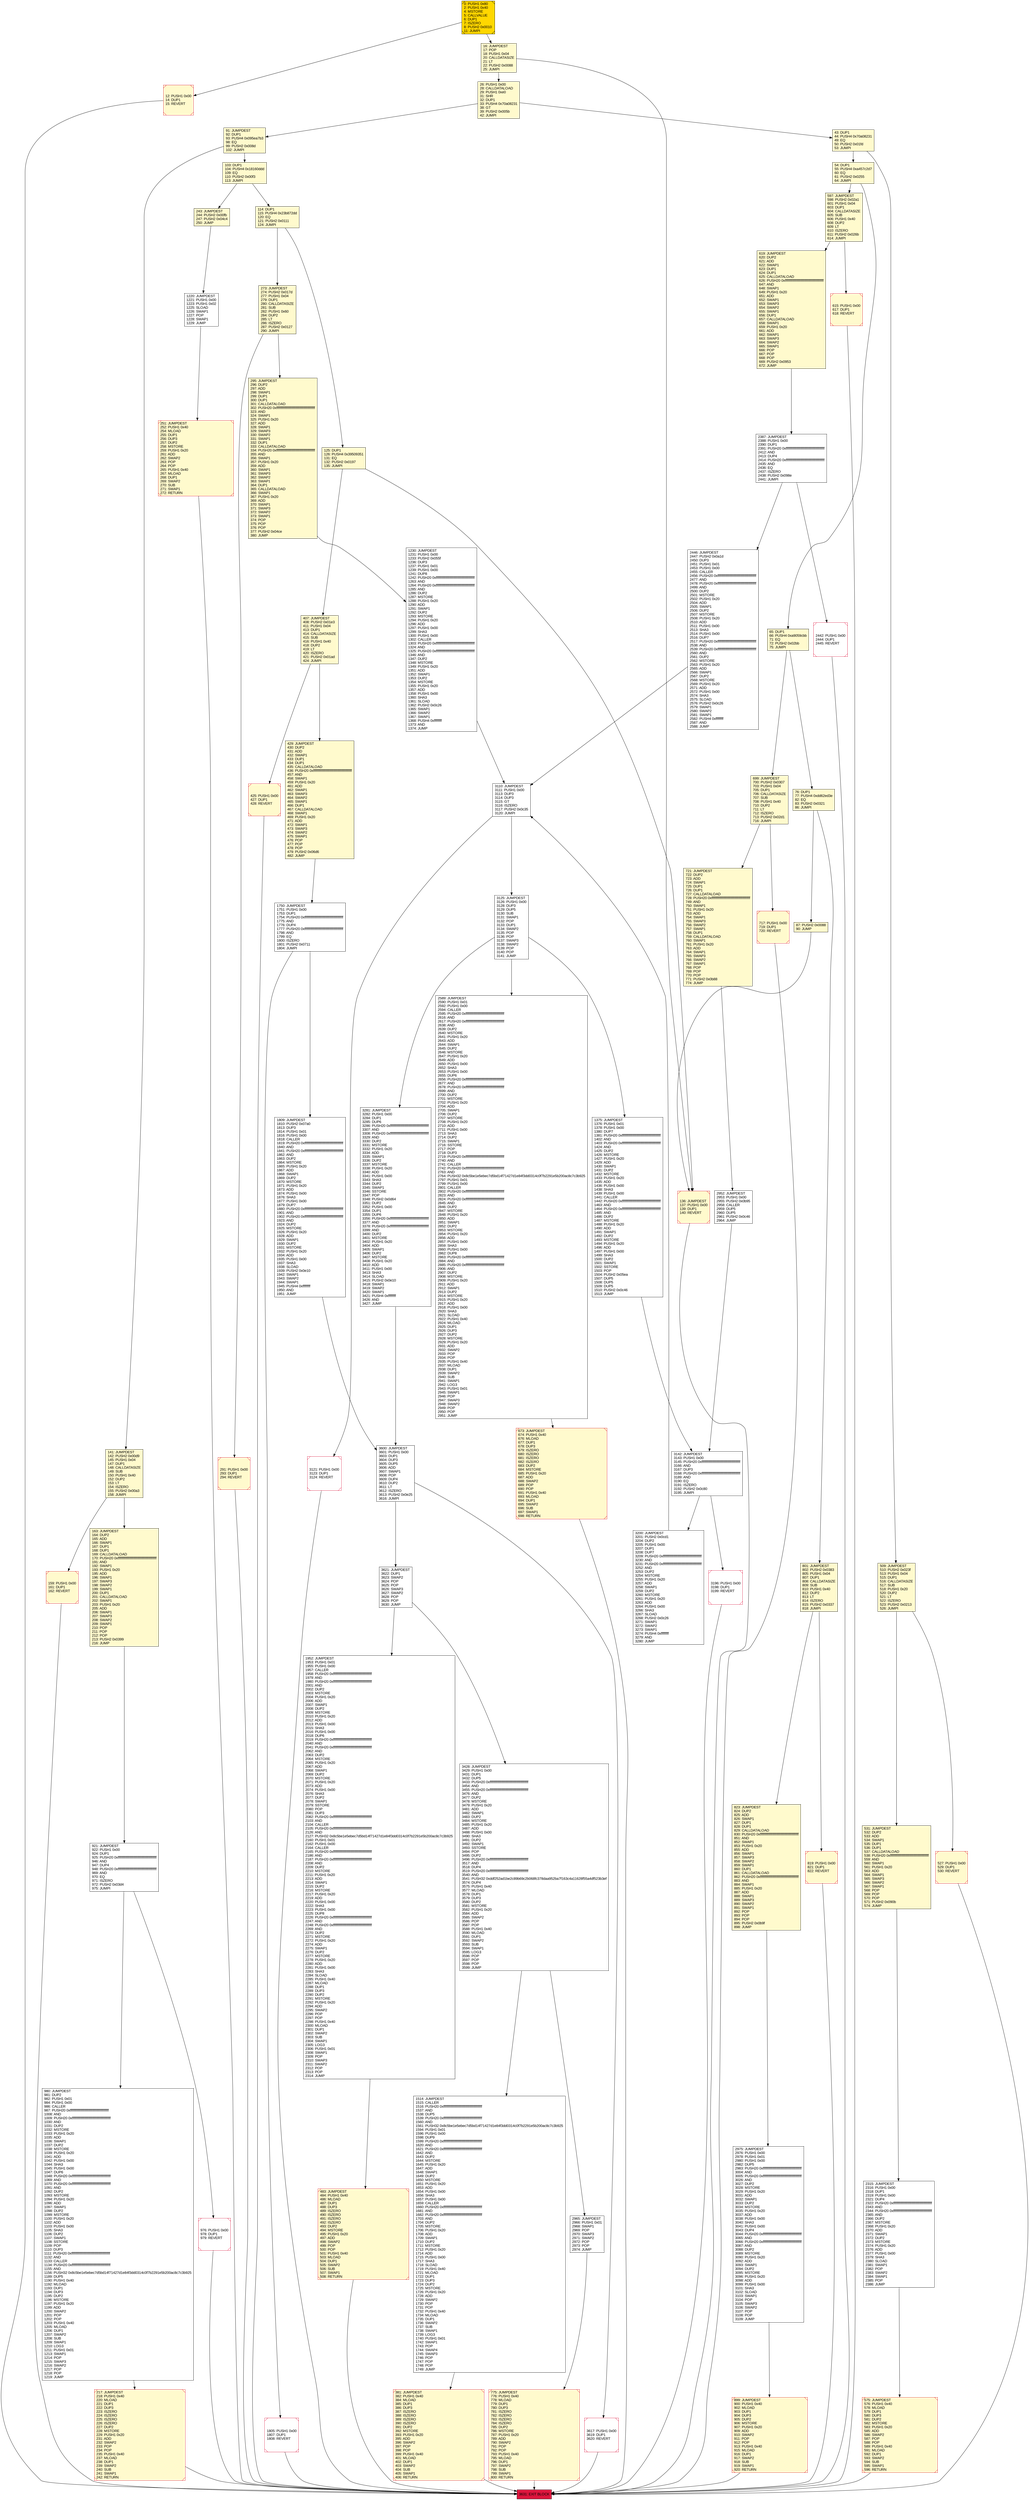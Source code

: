 digraph G {
bgcolor=transparent rankdir=UD;
node [shape=box style=filled color=black fillcolor=white fontname=arial fontcolor=black];
3617 [label="3617: PUSH1 0x00\l3619: DUP1\l3620: REVERT\l" shape=Msquare color=crimson ];
291 [label="291: PUSH1 0x00\l293: DUP1\l294: REVERT\l" fillcolor=lemonchiffon shape=Msquare color=crimson ];
3281 [label="3281: JUMPDEST\l3282: PUSH1 0x00\l3284: DUP1\l3285: DUP6\l3286: PUSH20 0xffffffffffffffffffffffffffffffffffffffff\l3307: AND\l3308: PUSH20 0xffffffffffffffffffffffffffffffffffffffff\l3329: AND\l3330: DUP2\l3331: MSTORE\l3332: PUSH1 0x20\l3334: ADD\l3335: SWAP1\l3336: DUP2\l3337: MSTORE\l3338: PUSH1 0x20\l3340: ADD\l3341: PUSH1 0x00\l3343: SHA3\l3344: DUP2\l3345: SWAP1\l3346: SSTORE\l3347: POP\l3348: PUSH2 0x0d64\l3351: DUP2\l3352: PUSH1 0x00\l3354: DUP1\l3355: DUP6\l3356: PUSH20 0xffffffffffffffffffffffffffffffffffffffff\l3377: AND\l3378: PUSH20 0xffffffffffffffffffffffffffffffffffffffff\l3399: AND\l3400: DUP2\l3401: MSTORE\l3402: PUSH1 0x20\l3404: ADD\l3405: SWAP1\l3406: DUP2\l3407: MSTORE\l3408: PUSH1 0x20\l3410: ADD\l3411: PUSH1 0x00\l3413: SHA3\l3414: SLOAD\l3415: PUSH2 0x0e10\l3418: SWAP1\l3419: SWAP2\l3420: SWAP1\l3421: PUSH4 0xffffffff\l3426: AND\l3427: JUMP\l" ];
425 [label="425: PUSH1 0x00\l427: DUP1\l428: REVERT\l" fillcolor=lemonchiffon shape=Msquare color=crimson ];
1220 [label="1220: JUMPDEST\l1221: PUSH1 0x00\l1223: PUSH1 0x02\l1225: SLOAD\l1226: SWAP1\l1227: POP\l1228: SWAP1\l1229: JUMP\l" ];
575 [label="575: JUMPDEST\l576: PUSH1 0x40\l578: MLOAD\l579: DUP1\l580: DUP3\l581: DUP2\l582: MSTORE\l583: PUSH1 0x20\l585: ADD\l586: SWAP2\l587: POP\l588: POP\l589: PUSH1 0x40\l591: MLOAD\l592: DUP1\l593: SWAP2\l594: SUB\l595: SWAP1\l596: RETURN\l" fillcolor=lemonchiffon shape=Msquare color=crimson ];
136 [label="136: JUMPDEST\l137: PUSH1 0x00\l139: DUP1\l140: REVERT\l" fillcolor=lemonchiffon shape=Msquare color=crimson ];
2952 [label="2952: JUMPDEST\l2953: PUSH1 0x00\l2955: PUSH2 0x0b95\l2958: CALLER\l2959: DUP5\l2960: DUP5\l2961: PUSH2 0x0c46\l2964: JUMP\l" ];
429 [label="429: JUMPDEST\l430: DUP2\l431: ADD\l432: SWAP1\l433: DUP1\l434: DUP1\l435: CALLDATALOAD\l436: PUSH20 0xffffffffffffffffffffffffffffffffffffffff\l457: AND\l458: SWAP1\l459: PUSH1 0x20\l461: ADD\l462: SWAP1\l463: SWAP3\l464: SWAP2\l465: SWAP1\l466: DUP1\l467: CALLDATALOAD\l468: SWAP1\l469: PUSH1 0x20\l471: ADD\l472: SWAP1\l473: SWAP3\l474: SWAP2\l475: SWAP1\l476: POP\l477: POP\l478: POP\l479: PUSH2 0x06d6\l482: JUMP\l" fillcolor=lemonchiffon ];
3121 [label="3121: PUSH1 0x00\l3123: DUP1\l3124: REVERT\l" shape=Msquare color=crimson ];
819 [label="819: PUSH1 0x00\l821: DUP1\l822: REVERT\l" fillcolor=lemonchiffon shape=Msquare color=crimson ];
163 [label="163: JUMPDEST\l164: DUP2\l165: ADD\l166: SWAP1\l167: DUP1\l168: DUP1\l169: CALLDATALOAD\l170: PUSH20 0xffffffffffffffffffffffffffffffffffffffff\l191: AND\l192: SWAP1\l193: PUSH1 0x20\l195: ADD\l196: SWAP1\l197: SWAP3\l198: SWAP2\l199: SWAP1\l200: DUP1\l201: CALLDATALOAD\l202: SWAP1\l203: PUSH1 0x20\l205: ADD\l206: SWAP1\l207: SWAP3\l208: SWAP2\l209: SWAP1\l210: POP\l211: POP\l212: POP\l213: PUSH2 0x0399\l216: JUMP\l" fillcolor=lemonchiffon ];
2975 [label="2975: JUMPDEST\l2976: PUSH1 0x00\l2978: PUSH1 0x01\l2980: PUSH1 0x00\l2982: DUP5\l2983: PUSH20 0xffffffffffffffffffffffffffffffffffffffff\l3004: AND\l3005: PUSH20 0xffffffffffffffffffffffffffffffffffffffff\l3026: AND\l3027: DUP2\l3028: MSTORE\l3029: PUSH1 0x20\l3031: ADD\l3032: SWAP1\l3033: DUP2\l3034: MSTORE\l3035: PUSH1 0x20\l3037: ADD\l3038: PUSH1 0x00\l3040: SHA3\l3041: PUSH1 0x00\l3043: DUP4\l3044: PUSH20 0xffffffffffffffffffffffffffffffffffffffff\l3065: AND\l3066: PUSH20 0xffffffffffffffffffffffffffffffffffffffff\l3087: AND\l3088: DUP2\l3089: MSTORE\l3090: PUSH1 0x20\l3092: ADD\l3093: SWAP1\l3094: DUP2\l3095: MSTORE\l3096: PUSH1 0x20\l3098: ADD\l3099: PUSH1 0x00\l3101: SHA3\l3102: SLOAD\l3103: SWAP1\l3104: POP\l3105: SWAP3\l3106: SWAP2\l3107: POP\l3108: POP\l3109: JUMP\l" ];
0 [label="0: PUSH1 0x80\l2: PUSH1 0x40\l4: MSTORE\l5: CALLVALUE\l6: DUP1\l7: ISZERO\l8: PUSH2 0x0010\l11: JUMPI\l" fillcolor=lemonchiffon shape=Msquare fillcolor=gold ];
3600 [label="3600: JUMPDEST\l3601: PUSH1 0x00\l3603: DUP1\l3604: DUP3\l3605: DUP5\l3606: ADD\l3607: SWAP1\l3608: POP\l3609: DUP4\l3610: DUP2\l3611: LT\l3612: ISZERO\l3613: PUSH2 0x0e25\l3616: JUMPI\l" ];
1375 [label="1375: JUMPDEST\l1376: PUSH1 0x01\l1378: PUSH1 0x00\l1380: DUP7\l1381: PUSH20 0xffffffffffffffffffffffffffffffffffffffff\l1402: AND\l1403: PUSH20 0xffffffffffffffffffffffffffffffffffffffff\l1424: AND\l1425: DUP2\l1426: MSTORE\l1427: PUSH1 0x20\l1429: ADD\l1430: SWAP1\l1431: DUP2\l1432: MSTORE\l1433: PUSH1 0x20\l1435: ADD\l1436: PUSH1 0x00\l1438: SHA3\l1439: PUSH1 0x00\l1441: CALLER\l1442: PUSH20 0xffffffffffffffffffffffffffffffffffffffff\l1463: AND\l1464: PUSH20 0xffffffffffffffffffffffffffffffffffffffff\l1485: AND\l1486: DUP2\l1487: MSTORE\l1488: PUSH1 0x20\l1490: ADD\l1491: SWAP1\l1492: DUP2\l1493: MSTORE\l1494: PUSH1 0x20\l1496: ADD\l1497: PUSH1 0x00\l1499: SHA3\l1500: DUP2\l1501: SWAP1\l1502: SSTORE\l1503: POP\l1504: PUSH2 0x05ea\l1507: DUP5\l1508: DUP5\l1509: DUP5\l1510: PUSH2 0x0c46\l1513: JUMP\l" ];
673 [label="673: JUMPDEST\l674: PUSH1 0x40\l676: MLOAD\l677: DUP1\l678: DUP3\l679: ISZERO\l680: ISZERO\l681: ISZERO\l682: ISZERO\l683: DUP2\l684: MSTORE\l685: PUSH1 0x20\l687: ADD\l688: SWAP2\l689: POP\l690: POP\l691: PUSH1 0x40\l693: MLOAD\l694: DUP1\l695: SWAP2\l696: SUB\l697: SWAP1\l698: RETURN\l" fillcolor=lemonchiffon shape=Msquare color=crimson ];
2315 [label="2315: JUMPDEST\l2316: PUSH1 0x00\l2318: DUP1\l2319: PUSH1 0x00\l2321: DUP4\l2322: PUSH20 0xffffffffffffffffffffffffffffffffffffffff\l2343: AND\l2344: PUSH20 0xffffffffffffffffffffffffffffffffffffffff\l2365: AND\l2366: DUP2\l2367: MSTORE\l2368: PUSH1 0x20\l2370: ADD\l2371: SWAP1\l2372: DUP2\l2373: MSTORE\l2374: PUSH1 0x20\l2376: ADD\l2377: PUSH1 0x00\l2379: SHA3\l2380: SLOAD\l2381: SWAP1\l2382: POP\l2383: SWAP2\l2384: SWAP1\l2385: POP\l2386: JUMP\l" ];
3428 [label="3428: JUMPDEST\l3429: PUSH1 0x00\l3431: DUP1\l3432: DUP5\l3433: PUSH20 0xffffffffffffffffffffffffffffffffffffffff\l3454: AND\l3455: PUSH20 0xffffffffffffffffffffffffffffffffffffffff\l3476: AND\l3477: DUP2\l3478: MSTORE\l3479: PUSH1 0x20\l3481: ADD\l3482: SWAP1\l3483: DUP2\l3484: MSTORE\l3485: PUSH1 0x20\l3487: ADD\l3488: PUSH1 0x00\l3490: SHA3\l3491: DUP2\l3492: SWAP1\l3493: SSTORE\l3494: POP\l3495: DUP2\l3496: PUSH20 0xffffffffffffffffffffffffffffffffffffffff\l3517: AND\l3518: DUP4\l3519: PUSH20 0xffffffffffffffffffffffffffffffffffffffff\l3540: AND\l3541: PUSH32 0xddf252ad1be2c89b69c2b068fc378daa952ba7f163c4a11628f55a4df523b3ef\l3574: DUP4\l3575: PUSH1 0x40\l3577: MLOAD\l3578: DUP1\l3579: DUP3\l3580: DUP2\l3581: MSTORE\l3582: PUSH1 0x20\l3584: ADD\l3585: SWAP2\l3586: POP\l3587: POP\l3588: PUSH1 0x40\l3590: MLOAD\l3591: DUP1\l3592: SWAP2\l3593: SUB\l3594: SWAP1\l3595: LOG3\l3596: POP\l3597: POP\l3598: POP\l3599: JUMP\l" ];
65 [label="65: DUP1\l66: PUSH4 0xa9059cbb\l71: EQ\l72: PUSH2 0x02bb\l75: JUMPI\l" fillcolor=lemonchiffon ];
114 [label="114: DUP1\l115: PUSH4 0x23b872dd\l120: EQ\l121: PUSH2 0x0111\l124: JUMPI\l" fillcolor=lemonchiffon ];
103 [label="103: DUP1\l104: PUSH4 0x18160ddd\l109: EQ\l110: PUSH2 0x00f3\l113: JUMPI\l" fillcolor=lemonchiffon ];
2442 [label="2442: PUSH1 0x00\l2444: DUP1\l2445: REVERT\l" shape=Msquare color=crimson ];
1805 [label="1805: PUSH1 0x00\l1807: DUP1\l1808: REVERT\l" shape=Msquare color=crimson ];
12 [label="12: PUSH1 0x00\l14: DUP1\l15: REVERT\l" fillcolor=lemonchiffon shape=Msquare color=crimson ];
527 [label="527: PUSH1 0x00\l529: DUP1\l530: REVERT\l" fillcolor=lemonchiffon shape=Msquare color=crimson ];
3631 [label="3631: EXIT BLOCK\l" fillcolor=crimson ];
899 [label="899: JUMPDEST\l900: PUSH1 0x40\l902: MLOAD\l903: DUP1\l904: DUP3\l905: DUP2\l906: MSTORE\l907: PUSH1 0x20\l909: ADD\l910: SWAP2\l911: POP\l912: POP\l913: PUSH1 0x40\l915: MLOAD\l916: DUP1\l917: SWAP2\l918: SUB\l919: SWAP1\l920: RETURN\l" fillcolor=lemonchiffon shape=Msquare color=crimson ];
921 [label="921: JUMPDEST\l922: PUSH1 0x00\l924: DUP1\l925: PUSH20 0xffffffffffffffffffffffffffffffffffffffff\l946: AND\l947: DUP4\l948: PUSH20 0xffffffffffffffffffffffffffffffffffffffff\l969: AND\l970: EQ\l971: ISZERO\l972: PUSH2 0x03d4\l975: JUMPI\l" ];
273 [label="273: JUMPDEST\l274: PUSH2 0x017d\l277: PUSH1 0x04\l279: DUP1\l280: CALLDATASIZE\l281: SUB\l282: PUSH1 0x60\l284: DUP2\l285: LT\l286: ISZERO\l287: PUSH2 0x0127\l290: JUMPI\l" fillcolor=lemonchiffon ];
26 [label="26: PUSH1 0x00\l28: CALLDATALOAD\l29: PUSH1 0xe0\l31: SHR\l32: DUP1\l33: PUSH4 0x70a08231\l38: GT\l39: PUSH2 0x005b\l42: JUMPI\l" fillcolor=lemonchiffon ];
125 [label="125: DUP1\l126: PUSH4 0x39509351\l131: EQ\l132: PUSH2 0x0197\l135: JUMPI\l" fillcolor=lemonchiffon ];
1230 [label="1230: JUMPDEST\l1231: PUSH1 0x00\l1233: PUSH2 0x055f\l1236: DUP3\l1237: PUSH1 0x01\l1239: PUSH1 0x00\l1241: DUP8\l1242: PUSH20 0xffffffffffffffffffffffffffffffffffffffff\l1263: AND\l1264: PUSH20 0xffffffffffffffffffffffffffffffffffffffff\l1285: AND\l1286: DUP2\l1287: MSTORE\l1288: PUSH1 0x20\l1290: ADD\l1291: SWAP1\l1292: DUP2\l1293: MSTORE\l1294: PUSH1 0x20\l1296: ADD\l1297: PUSH1 0x00\l1299: SHA3\l1300: PUSH1 0x00\l1302: CALLER\l1303: PUSH20 0xffffffffffffffffffffffffffffffffffffffff\l1324: AND\l1325: PUSH20 0xffffffffffffffffffffffffffffffffffffffff\l1346: AND\l1347: DUP2\l1348: MSTORE\l1349: PUSH1 0x20\l1351: ADD\l1352: SWAP1\l1353: DUP2\l1354: MSTORE\l1355: PUSH1 0x20\l1357: ADD\l1358: PUSH1 0x00\l1360: SHA3\l1361: SLOAD\l1362: PUSH2 0x0c26\l1365: SWAP1\l1366: SWAP2\l1367: SWAP1\l1368: PUSH4 0xffffffff\l1373: AND\l1374: JUMP\l" ];
619 [label="619: JUMPDEST\l620: DUP2\l621: ADD\l622: SWAP1\l623: DUP1\l624: DUP1\l625: CALLDATALOAD\l626: PUSH20 0xffffffffffffffffffffffffffffffffffffffff\l647: AND\l648: SWAP1\l649: PUSH1 0x20\l651: ADD\l652: SWAP1\l653: SWAP3\l654: SWAP2\l655: SWAP1\l656: DUP1\l657: CALLDATALOAD\l658: SWAP1\l659: PUSH1 0x20\l661: ADD\l662: SWAP1\l663: SWAP3\l664: SWAP2\l665: SWAP1\l666: POP\l667: POP\l668: POP\l669: PUSH2 0x0953\l672: JUMP\l" fillcolor=lemonchiffon ];
141 [label="141: JUMPDEST\l142: PUSH2 0x00d9\l145: PUSH1 0x04\l147: DUP1\l148: CALLDATASIZE\l149: SUB\l150: PUSH1 0x40\l152: DUP2\l153: LT\l154: ISZERO\l155: PUSH2 0x00a3\l158: JUMPI\l" fillcolor=lemonchiffon ];
775 [label="775: JUMPDEST\l776: PUSH1 0x40\l778: MLOAD\l779: DUP1\l780: DUP3\l781: ISZERO\l782: ISZERO\l783: ISZERO\l784: ISZERO\l785: DUP2\l786: MSTORE\l787: PUSH1 0x20\l789: ADD\l790: SWAP2\l791: POP\l792: POP\l793: PUSH1 0x40\l795: MLOAD\l796: DUP1\l797: SWAP2\l798: SUB\l799: SWAP1\l800: RETURN\l" fillcolor=lemonchiffon shape=Msquare color=crimson ];
721 [label="721: JUMPDEST\l722: DUP2\l723: ADD\l724: SWAP1\l725: DUP1\l726: DUP1\l727: CALLDATALOAD\l728: PUSH20 0xffffffffffffffffffffffffffffffffffffffff\l749: AND\l750: SWAP1\l751: PUSH1 0x20\l753: ADD\l754: SWAP1\l755: SWAP3\l756: SWAP2\l757: SWAP1\l758: DUP1\l759: CALLDATALOAD\l760: SWAP1\l761: PUSH1 0x20\l763: ADD\l764: SWAP1\l765: SWAP3\l766: SWAP2\l767: SWAP1\l768: POP\l769: POP\l770: POP\l771: PUSH2 0x0b88\l774: JUMP\l" fillcolor=lemonchiffon ];
3110 [label="3110: JUMPDEST\l3111: PUSH1 0x00\l3113: DUP3\l3114: DUP3\l3115: GT\l3116: ISZERO\l3117: PUSH2 0x0c35\l3120: JUMPI\l" ];
159 [label="159: PUSH1 0x00\l161: DUP1\l162: REVERT\l" fillcolor=lemonchiffon shape=Msquare color=crimson ];
2965 [label="2965: JUMPDEST\l2966: PUSH1 0x01\l2968: SWAP1\l2969: POP\l2970: SWAP3\l2971: SWAP2\l2972: POP\l2973: POP\l2974: JUMP\l" ];
381 [label="381: JUMPDEST\l382: PUSH1 0x40\l384: MLOAD\l385: DUP1\l386: DUP3\l387: ISZERO\l388: ISZERO\l389: ISZERO\l390: ISZERO\l391: DUP2\l392: MSTORE\l393: PUSH1 0x20\l395: ADD\l396: SWAP2\l397: POP\l398: POP\l399: PUSH1 0x40\l401: MLOAD\l402: DUP1\l403: SWAP2\l404: SUB\l405: SWAP1\l406: RETURN\l" fillcolor=lemonchiffon shape=Msquare color=crimson ];
699 [label="699: JUMPDEST\l700: PUSH2 0x0307\l703: PUSH1 0x04\l705: DUP1\l706: CALLDATASIZE\l707: SUB\l708: PUSH1 0x40\l710: DUP2\l711: LT\l712: ISZERO\l713: PUSH2 0x02d1\l716: JUMPI\l" fillcolor=lemonchiffon ];
407 [label="407: JUMPDEST\l408: PUSH2 0x01e3\l411: PUSH1 0x04\l413: DUP1\l414: CALLDATASIZE\l415: SUB\l416: PUSH1 0x40\l418: DUP2\l419: LT\l420: ISZERO\l421: PUSH2 0x01ad\l424: JUMPI\l" fillcolor=lemonchiffon ];
615 [label="615: PUSH1 0x00\l617: DUP1\l618: REVERT\l" fillcolor=lemonchiffon shape=Msquare color=crimson ];
251 [label="251: JUMPDEST\l252: PUSH1 0x40\l254: MLOAD\l255: DUP1\l256: DUP3\l257: DUP2\l258: MSTORE\l259: PUSH1 0x20\l261: ADD\l262: SWAP2\l263: POP\l264: POP\l265: PUSH1 0x40\l267: MLOAD\l268: DUP1\l269: SWAP2\l270: SUB\l271: SWAP1\l272: RETURN\l" fillcolor=lemonchiffon shape=Msquare color=crimson ];
3621 [label="3621: JUMPDEST\l3622: DUP1\l3623: SWAP2\l3624: POP\l3625: POP\l3626: SWAP3\l3627: SWAP2\l3628: POP\l3629: POP\l3630: JUMP\l" ];
43 [label="43: DUP1\l44: PUSH4 0x70a08231\l49: EQ\l50: PUSH2 0x01fd\l53: JUMPI\l" fillcolor=lemonchiffon ];
2446 [label="2446: JUMPDEST\l2447: PUSH2 0x0a1d\l2450: DUP3\l2451: PUSH1 0x01\l2453: PUSH1 0x00\l2455: CALLER\l2456: PUSH20 0xffffffffffffffffffffffffffffffffffffffff\l2477: AND\l2478: PUSH20 0xffffffffffffffffffffffffffffffffffffffff\l2499: AND\l2500: DUP2\l2501: MSTORE\l2502: PUSH1 0x20\l2504: ADD\l2505: SWAP1\l2506: DUP2\l2507: MSTORE\l2508: PUSH1 0x20\l2510: ADD\l2511: PUSH1 0x00\l2513: SHA3\l2514: PUSH1 0x00\l2516: DUP7\l2517: PUSH20 0xffffffffffffffffffffffffffffffffffffffff\l2538: AND\l2539: PUSH20 0xffffffffffffffffffffffffffffffffffffffff\l2560: AND\l2561: DUP2\l2562: MSTORE\l2563: PUSH1 0x20\l2565: ADD\l2566: SWAP1\l2567: DUP2\l2568: MSTORE\l2569: PUSH1 0x20\l2571: ADD\l2572: PUSH1 0x00\l2574: SHA3\l2575: SLOAD\l2576: PUSH2 0x0c26\l2579: SWAP1\l2580: SWAP2\l2581: SWAP1\l2582: PUSH4 0xffffffff\l2587: AND\l2588: JUMP\l" ];
509 [label="509: JUMPDEST\l510: PUSH2 0x023f\l513: PUSH1 0x04\l515: DUP1\l516: CALLDATASIZE\l517: SUB\l518: PUSH1 0x20\l520: DUP2\l521: LT\l522: ISZERO\l523: PUSH2 0x0213\l526: JUMPI\l" fillcolor=lemonchiffon ];
54 [label="54: DUP1\l55: PUSH4 0xa457c2d7\l60: EQ\l61: PUSH2 0x0255\l64: JUMPI\l" fillcolor=lemonchiffon ];
980 [label="980: JUMPDEST\l981: DUP2\l982: PUSH1 0x01\l984: PUSH1 0x00\l986: CALLER\l987: PUSH20 0xffffffffffffffffffffffffffffffffffffffff\l1008: AND\l1009: PUSH20 0xffffffffffffffffffffffffffffffffffffffff\l1030: AND\l1031: DUP2\l1032: MSTORE\l1033: PUSH1 0x20\l1035: ADD\l1036: SWAP1\l1037: DUP2\l1038: MSTORE\l1039: PUSH1 0x20\l1041: ADD\l1042: PUSH1 0x00\l1044: SHA3\l1045: PUSH1 0x00\l1047: DUP6\l1048: PUSH20 0xffffffffffffffffffffffffffffffffffffffff\l1069: AND\l1070: PUSH20 0xffffffffffffffffffffffffffffffffffffffff\l1091: AND\l1092: DUP2\l1093: MSTORE\l1094: PUSH1 0x20\l1096: ADD\l1097: SWAP1\l1098: DUP2\l1099: MSTORE\l1100: PUSH1 0x20\l1102: ADD\l1103: PUSH1 0x00\l1105: SHA3\l1106: DUP2\l1107: SWAP1\l1108: SSTORE\l1109: POP\l1110: DUP3\l1111: PUSH20 0xffffffffffffffffffffffffffffffffffffffff\l1132: AND\l1133: CALLER\l1134: PUSH20 0xffffffffffffffffffffffffffffffffffffffff\l1155: AND\l1156: PUSH32 0x8c5be1e5ebec7d5bd14f71427d1e84f3dd0314c0f7b2291e5b200ac8c7c3b925\l1189: DUP5\l1190: PUSH1 0x40\l1192: MLOAD\l1193: DUP1\l1194: DUP3\l1195: DUP2\l1196: MSTORE\l1197: PUSH1 0x20\l1199: ADD\l1200: SWAP2\l1201: POP\l1202: POP\l1203: PUSH1 0x40\l1205: MLOAD\l1206: DUP1\l1207: SWAP2\l1208: SUB\l1209: SWAP1\l1210: LOG3\l1211: PUSH1 0x01\l1213: SWAP1\l1214: POP\l1215: SWAP3\l1216: SWAP2\l1217: POP\l1218: POP\l1219: JUMP\l" ];
2387 [label="2387: JUMPDEST\l2388: PUSH1 0x00\l2390: DUP1\l2391: PUSH20 0xffffffffffffffffffffffffffffffffffffffff\l2412: AND\l2413: DUP4\l2414: PUSH20 0xffffffffffffffffffffffffffffffffffffffff\l2435: AND\l2436: EQ\l2437: ISZERO\l2438: PUSH2 0x098e\l2441: JUMPI\l" ];
3196 [label="3196: PUSH1 0x00\l3198: DUP1\l3199: REVERT\l" shape=Msquare color=crimson ];
243 [label="243: JUMPDEST\l244: PUSH2 0x00fb\l247: PUSH2 0x04c4\l250: JUMP\l" fillcolor=lemonchiffon ];
483 [label="483: JUMPDEST\l484: PUSH1 0x40\l486: MLOAD\l487: DUP1\l488: DUP3\l489: ISZERO\l490: ISZERO\l491: ISZERO\l492: ISZERO\l493: DUP2\l494: MSTORE\l495: PUSH1 0x20\l497: ADD\l498: SWAP2\l499: POP\l500: POP\l501: PUSH1 0x40\l503: MLOAD\l504: DUP1\l505: SWAP2\l506: SUB\l507: SWAP1\l508: RETURN\l" fillcolor=lemonchiffon shape=Msquare color=crimson ];
1514 [label="1514: JUMPDEST\l1515: CALLER\l1516: PUSH20 0xffffffffffffffffffffffffffffffffffffffff\l1537: AND\l1538: DUP5\l1539: PUSH20 0xffffffffffffffffffffffffffffffffffffffff\l1560: AND\l1561: PUSH32 0x8c5be1e5ebec7d5bd14f71427d1e84f3dd0314c0f7b2291e5b200ac8c7c3b925\l1594: PUSH1 0x01\l1596: PUSH1 0x00\l1598: DUP9\l1599: PUSH20 0xffffffffffffffffffffffffffffffffffffffff\l1620: AND\l1621: PUSH20 0xffffffffffffffffffffffffffffffffffffffff\l1642: AND\l1643: DUP2\l1644: MSTORE\l1645: PUSH1 0x20\l1647: ADD\l1648: SWAP1\l1649: DUP2\l1650: MSTORE\l1651: PUSH1 0x20\l1653: ADD\l1654: PUSH1 0x00\l1656: SHA3\l1657: PUSH1 0x00\l1659: CALLER\l1660: PUSH20 0xffffffffffffffffffffffffffffffffffffffff\l1681: AND\l1682: PUSH20 0xffffffffffffffffffffffffffffffffffffffff\l1703: AND\l1704: DUP2\l1705: MSTORE\l1706: PUSH1 0x20\l1708: ADD\l1709: SWAP1\l1710: DUP2\l1711: MSTORE\l1712: PUSH1 0x20\l1714: ADD\l1715: PUSH1 0x00\l1717: SHA3\l1718: SLOAD\l1719: PUSH1 0x40\l1721: MLOAD\l1722: DUP1\l1723: DUP3\l1724: DUP2\l1725: MSTORE\l1726: PUSH1 0x20\l1728: ADD\l1729: SWAP2\l1730: POP\l1731: POP\l1732: PUSH1 0x40\l1734: MLOAD\l1735: DUP1\l1736: SWAP2\l1737: SUB\l1738: SWAP1\l1739: LOG3\l1740: PUSH1 0x01\l1742: SWAP1\l1743: POP\l1744: SWAP4\l1745: SWAP3\l1746: POP\l1747: POP\l1748: POP\l1749: JUMP\l" ];
2589 [label="2589: JUMPDEST\l2590: PUSH1 0x01\l2592: PUSH1 0x00\l2594: CALLER\l2595: PUSH20 0xffffffffffffffffffffffffffffffffffffffff\l2616: AND\l2617: PUSH20 0xffffffffffffffffffffffffffffffffffffffff\l2638: AND\l2639: DUP2\l2640: MSTORE\l2641: PUSH1 0x20\l2643: ADD\l2644: SWAP1\l2645: DUP2\l2646: MSTORE\l2647: PUSH1 0x20\l2649: ADD\l2650: PUSH1 0x00\l2652: SHA3\l2653: PUSH1 0x00\l2655: DUP6\l2656: PUSH20 0xffffffffffffffffffffffffffffffffffffffff\l2677: AND\l2678: PUSH20 0xffffffffffffffffffffffffffffffffffffffff\l2699: AND\l2700: DUP2\l2701: MSTORE\l2702: PUSH1 0x20\l2704: ADD\l2705: SWAP1\l2706: DUP2\l2707: MSTORE\l2708: PUSH1 0x20\l2710: ADD\l2711: PUSH1 0x00\l2713: SHA3\l2714: DUP2\l2715: SWAP1\l2716: SSTORE\l2717: POP\l2718: DUP3\l2719: PUSH20 0xffffffffffffffffffffffffffffffffffffffff\l2740: AND\l2741: CALLER\l2742: PUSH20 0xffffffffffffffffffffffffffffffffffffffff\l2763: AND\l2764: PUSH32 0x8c5be1e5ebec7d5bd14f71427d1e84f3dd0314c0f7b2291e5b200ac8c7c3b925\l2797: PUSH1 0x01\l2799: PUSH1 0x00\l2801: CALLER\l2802: PUSH20 0xffffffffffffffffffffffffffffffffffffffff\l2823: AND\l2824: PUSH20 0xffffffffffffffffffffffffffffffffffffffff\l2845: AND\l2846: DUP2\l2847: MSTORE\l2848: PUSH1 0x20\l2850: ADD\l2851: SWAP1\l2852: DUP2\l2853: MSTORE\l2854: PUSH1 0x20\l2856: ADD\l2857: PUSH1 0x00\l2859: SHA3\l2860: PUSH1 0x00\l2862: DUP8\l2863: PUSH20 0xffffffffffffffffffffffffffffffffffffffff\l2884: AND\l2885: PUSH20 0xffffffffffffffffffffffffffffffffffffffff\l2906: AND\l2907: DUP2\l2908: MSTORE\l2909: PUSH1 0x20\l2911: ADD\l2912: SWAP1\l2913: DUP2\l2914: MSTORE\l2915: PUSH1 0x20\l2917: ADD\l2918: PUSH1 0x00\l2920: SHA3\l2921: SLOAD\l2922: PUSH1 0x40\l2924: MLOAD\l2925: DUP1\l2926: DUP3\l2927: DUP2\l2928: MSTORE\l2929: PUSH1 0x20\l2931: ADD\l2932: SWAP2\l2933: POP\l2934: POP\l2935: PUSH1 0x40\l2937: MLOAD\l2938: DUP1\l2939: SWAP2\l2940: SUB\l2941: SWAP1\l2942: LOG3\l2943: PUSH1 0x01\l2945: SWAP1\l2946: POP\l2947: SWAP3\l2948: SWAP2\l2949: POP\l2950: POP\l2951: JUMP\l" ];
1809 [label="1809: JUMPDEST\l1810: PUSH2 0x07a0\l1813: DUP3\l1814: PUSH1 0x01\l1816: PUSH1 0x00\l1818: CALLER\l1819: PUSH20 0xffffffffffffffffffffffffffffffffffffffff\l1840: AND\l1841: PUSH20 0xffffffffffffffffffffffffffffffffffffffff\l1862: AND\l1863: DUP2\l1864: MSTORE\l1865: PUSH1 0x20\l1867: ADD\l1868: SWAP1\l1869: DUP2\l1870: MSTORE\l1871: PUSH1 0x20\l1873: ADD\l1874: PUSH1 0x00\l1876: SHA3\l1877: PUSH1 0x00\l1879: DUP7\l1880: PUSH20 0xffffffffffffffffffffffffffffffffffffffff\l1901: AND\l1902: PUSH20 0xffffffffffffffffffffffffffffffffffffffff\l1923: AND\l1924: DUP2\l1925: MSTORE\l1926: PUSH1 0x20\l1928: ADD\l1929: SWAP1\l1930: DUP2\l1931: MSTORE\l1932: PUSH1 0x20\l1934: ADD\l1935: PUSH1 0x00\l1937: SHA3\l1938: SLOAD\l1939: PUSH2 0x0e10\l1942: SWAP1\l1943: SWAP2\l1944: SWAP1\l1945: PUSH4 0xffffffff\l1950: AND\l1951: JUMP\l" ];
1952 [label="1952: JUMPDEST\l1953: PUSH1 0x01\l1955: PUSH1 0x00\l1957: CALLER\l1958: PUSH20 0xffffffffffffffffffffffffffffffffffffffff\l1979: AND\l1980: PUSH20 0xffffffffffffffffffffffffffffffffffffffff\l2001: AND\l2002: DUP2\l2003: MSTORE\l2004: PUSH1 0x20\l2006: ADD\l2007: SWAP1\l2008: DUP2\l2009: MSTORE\l2010: PUSH1 0x20\l2012: ADD\l2013: PUSH1 0x00\l2015: SHA3\l2016: PUSH1 0x00\l2018: DUP6\l2019: PUSH20 0xffffffffffffffffffffffffffffffffffffffff\l2040: AND\l2041: PUSH20 0xffffffffffffffffffffffffffffffffffffffff\l2062: AND\l2063: DUP2\l2064: MSTORE\l2065: PUSH1 0x20\l2067: ADD\l2068: SWAP1\l2069: DUP2\l2070: MSTORE\l2071: PUSH1 0x20\l2073: ADD\l2074: PUSH1 0x00\l2076: SHA3\l2077: DUP2\l2078: SWAP1\l2079: SSTORE\l2080: POP\l2081: DUP3\l2082: PUSH20 0xffffffffffffffffffffffffffffffffffffffff\l2103: AND\l2104: CALLER\l2105: PUSH20 0xffffffffffffffffffffffffffffffffffffffff\l2126: AND\l2127: PUSH32 0x8c5be1e5ebec7d5bd14f71427d1e84f3dd0314c0f7b2291e5b200ac8c7c3b925\l2160: PUSH1 0x01\l2162: PUSH1 0x00\l2164: CALLER\l2165: PUSH20 0xffffffffffffffffffffffffffffffffffffffff\l2186: AND\l2187: PUSH20 0xffffffffffffffffffffffffffffffffffffffff\l2208: AND\l2209: DUP2\l2210: MSTORE\l2211: PUSH1 0x20\l2213: ADD\l2214: SWAP1\l2215: DUP2\l2216: MSTORE\l2217: PUSH1 0x20\l2219: ADD\l2220: PUSH1 0x00\l2222: SHA3\l2223: PUSH1 0x00\l2225: DUP8\l2226: PUSH20 0xffffffffffffffffffffffffffffffffffffffff\l2247: AND\l2248: PUSH20 0xffffffffffffffffffffffffffffffffffffffff\l2269: AND\l2270: DUP2\l2271: MSTORE\l2272: PUSH1 0x20\l2274: ADD\l2275: SWAP1\l2276: DUP2\l2277: MSTORE\l2278: PUSH1 0x20\l2280: ADD\l2281: PUSH1 0x00\l2283: SHA3\l2284: SLOAD\l2285: PUSH1 0x40\l2287: MLOAD\l2288: DUP1\l2289: DUP3\l2290: DUP2\l2291: MSTORE\l2292: PUSH1 0x20\l2294: ADD\l2295: SWAP2\l2296: POP\l2297: POP\l2298: PUSH1 0x40\l2300: MLOAD\l2301: DUP1\l2302: SWAP2\l2303: SUB\l2304: SWAP1\l2305: LOG3\l2306: PUSH1 0x01\l2308: SWAP1\l2309: POP\l2310: SWAP3\l2311: SWAP2\l2312: POP\l2313: POP\l2314: JUMP\l" ];
597 [label="597: JUMPDEST\l598: PUSH2 0x02a1\l601: PUSH1 0x04\l603: DUP1\l604: CALLDATASIZE\l605: SUB\l606: PUSH1 0x40\l608: DUP2\l609: LT\l610: ISZERO\l611: PUSH2 0x026b\l614: JUMPI\l" fillcolor=lemonchiffon ];
217 [label="217: JUMPDEST\l218: PUSH1 0x40\l220: MLOAD\l221: DUP1\l222: DUP3\l223: ISZERO\l224: ISZERO\l225: ISZERO\l226: ISZERO\l227: DUP2\l228: MSTORE\l229: PUSH1 0x20\l231: ADD\l232: SWAP2\l233: POP\l234: POP\l235: PUSH1 0x40\l237: MLOAD\l238: DUP1\l239: SWAP2\l240: SUB\l241: SWAP1\l242: RETURN\l" fillcolor=lemonchiffon shape=Msquare color=crimson ];
3125 [label="3125: JUMPDEST\l3126: PUSH1 0x00\l3128: DUP3\l3129: DUP5\l3130: SUB\l3131: SWAP1\l3132: POP\l3133: DUP1\l3134: SWAP2\l3135: POP\l3136: POP\l3137: SWAP3\l3138: SWAP2\l3139: POP\l3140: POP\l3141: JUMP\l" ];
91 [label="91: JUMPDEST\l92: DUP1\l93: PUSH4 0x095ea7b3\l98: EQ\l99: PUSH2 0x008d\l102: JUMPI\l" fillcolor=lemonchiffon ];
801 [label="801: JUMPDEST\l802: PUSH2 0x0383\l805: PUSH1 0x04\l807: DUP1\l808: CALLDATASIZE\l809: SUB\l810: PUSH1 0x40\l812: DUP2\l813: LT\l814: ISZERO\l815: PUSH2 0x0337\l818: JUMPI\l" fillcolor=lemonchiffon ];
823 [label="823: JUMPDEST\l824: DUP2\l825: ADD\l826: SWAP1\l827: DUP1\l828: DUP1\l829: CALLDATALOAD\l830: PUSH20 0xffffffffffffffffffffffffffffffffffffffff\l851: AND\l852: SWAP1\l853: PUSH1 0x20\l855: ADD\l856: SWAP1\l857: SWAP3\l858: SWAP2\l859: SWAP1\l860: DUP1\l861: CALLDATALOAD\l862: PUSH20 0xffffffffffffffffffffffffffffffffffffffff\l883: AND\l884: SWAP1\l885: PUSH1 0x20\l887: ADD\l888: SWAP1\l889: SWAP3\l890: SWAP2\l891: SWAP1\l892: POP\l893: POP\l894: POP\l895: PUSH2 0x0b9f\l898: JUMP\l" fillcolor=lemonchiffon ];
1750 [label="1750: JUMPDEST\l1751: PUSH1 0x00\l1753: DUP1\l1754: PUSH20 0xffffffffffffffffffffffffffffffffffffffff\l1775: AND\l1776: DUP4\l1777: PUSH20 0xffffffffffffffffffffffffffffffffffffffff\l1798: AND\l1799: EQ\l1800: ISZERO\l1801: PUSH2 0x0711\l1804: JUMPI\l" ];
531 [label="531: JUMPDEST\l532: DUP2\l533: ADD\l534: SWAP1\l535: DUP1\l536: DUP1\l537: CALLDATALOAD\l538: PUSH20 0xffffffffffffffffffffffffffffffffffffffff\l559: AND\l560: SWAP1\l561: PUSH1 0x20\l563: ADD\l564: SWAP1\l565: SWAP3\l566: SWAP2\l567: SWAP1\l568: POP\l569: POP\l570: POP\l571: PUSH2 0x090b\l574: JUMP\l" fillcolor=lemonchiffon ];
717 [label="717: PUSH1 0x00\l719: DUP1\l720: REVERT\l" fillcolor=lemonchiffon shape=Msquare color=crimson ];
976 [label="976: PUSH1 0x00\l978: DUP1\l979: REVERT\l" shape=Msquare color=crimson ];
3200 [label="3200: JUMPDEST\l3201: PUSH2 0x0cd1\l3204: DUP2\l3205: PUSH1 0x00\l3207: DUP1\l3208: DUP7\l3209: PUSH20 0xffffffffffffffffffffffffffffffffffffffff\l3230: AND\l3231: PUSH20 0xffffffffffffffffffffffffffffffffffffffff\l3252: AND\l3253: DUP2\l3254: MSTORE\l3255: PUSH1 0x20\l3257: ADD\l3258: SWAP1\l3259: DUP2\l3260: MSTORE\l3261: PUSH1 0x20\l3263: ADD\l3264: PUSH1 0x00\l3266: SHA3\l3267: SLOAD\l3268: PUSH2 0x0c26\l3271: SWAP1\l3272: SWAP2\l3273: SWAP1\l3274: PUSH4 0xffffffff\l3279: AND\l3280: JUMP\l" ];
87 [label="87: PUSH2 0x0088\l90: JUMP\l" fillcolor=lemonchiffon ];
16 [label="16: JUMPDEST\l17: POP\l18: PUSH1 0x04\l20: CALLDATASIZE\l21: LT\l22: PUSH2 0x0088\l25: JUMPI\l" fillcolor=lemonchiffon ];
76 [label="76: DUP1\l77: PUSH4 0xdd62ed3e\l82: EQ\l83: PUSH2 0x0321\l86: JUMPI\l" fillcolor=lemonchiffon ];
295 [label="295: JUMPDEST\l296: DUP2\l297: ADD\l298: SWAP1\l299: DUP1\l300: DUP1\l301: CALLDATALOAD\l302: PUSH20 0xffffffffffffffffffffffffffffffffffffffff\l323: AND\l324: SWAP1\l325: PUSH1 0x20\l327: ADD\l328: SWAP1\l329: SWAP3\l330: SWAP2\l331: SWAP1\l332: DUP1\l333: CALLDATALOAD\l334: PUSH20 0xffffffffffffffffffffffffffffffffffffffff\l355: AND\l356: SWAP1\l357: PUSH1 0x20\l359: ADD\l360: SWAP1\l361: SWAP3\l362: SWAP2\l363: SWAP1\l364: DUP1\l365: CALLDATALOAD\l366: SWAP1\l367: PUSH1 0x20\l369: ADD\l370: SWAP1\l371: SWAP3\l372: SWAP2\l373: SWAP1\l374: POP\l375: POP\l376: POP\l377: PUSH2 0x04ce\l380: JUMP\l" fillcolor=lemonchiffon ];
3142 [label="3142: JUMPDEST\l3143: PUSH1 0x00\l3145: PUSH20 0xffffffffffffffffffffffffffffffffffffffff\l3166: AND\l3167: DUP3\l3168: PUSH20 0xffffffffffffffffffffffffffffffffffffffff\l3189: AND\l3190: EQ\l3191: ISZERO\l3192: PUSH2 0x0c80\l3195: JUMPI\l" ];
2442 -> 3631;
2965 -> 775;
3142 -> 3200;
1750 -> 1809;
103 -> 114;
159 -> 3631;
2315 -> 575;
775 -> 3631;
114 -> 273;
43 -> 54;
899 -> 3631;
163 -> 921;
425 -> 3631;
2975 -> 899;
3621 -> 1952;
3110 -> 3121;
721 -> 2952;
125 -> 136;
509 -> 531;
16 -> 26;
921 -> 976;
2589 -> 673;
717 -> 3631;
1220 -> 251;
273 -> 295;
295 -> 1230;
3600 -> 3621;
26 -> 91;
597 -> 619;
976 -> 3631;
91 -> 141;
429 -> 1750;
921 -> 980;
251 -> 3631;
381 -> 3631;
619 -> 2387;
125 -> 407;
2387 -> 2442;
2446 -> 3110;
16 -> 136;
1809 -> 3600;
3428 -> 1514;
699 -> 721;
26 -> 43;
801 -> 823;
527 -> 3631;
12 -> 3631;
1805 -> 3631;
141 -> 159;
76 -> 87;
1230 -> 3110;
114 -> 125;
2387 -> 2446;
3600 -> 3617;
43 -> 509;
3281 -> 3600;
3428 -> 2965;
1514 -> 381;
76 -> 801;
136 -> 3631;
575 -> 3631;
597 -> 615;
3142 -> 3196;
141 -> 163;
291 -> 3631;
699 -> 717;
3617 -> 3631;
273 -> 291;
673 -> 3631;
980 -> 217;
0 -> 12;
54 -> 597;
3125 -> 2589;
819 -> 3631;
1952 -> 483;
3121 -> 3631;
1750 -> 1805;
217 -> 3631;
407 -> 429;
3200 -> 3110;
407 -> 425;
91 -> 103;
65 -> 76;
243 -> 1220;
3110 -> 3125;
1375 -> 3142;
65 -> 699;
3125 -> 3281;
615 -> 3631;
3621 -> 3428;
0 -> 16;
483 -> 3631;
54 -> 65;
3196 -> 3631;
531 -> 2315;
823 -> 2975;
103 -> 243;
2952 -> 3142;
801 -> 819;
3125 -> 1375;
87 -> 136;
509 -> 527;
}